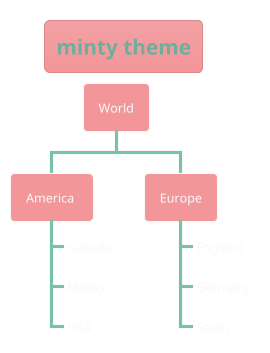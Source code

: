 ' Do not edit
' Theme Gallery
' autogenerated by script
'
@startwbs
!theme minty
title minty theme
* World
** America 
***_ Canada 
***_ Mexico
***_ USA
** Europe
***_  England
***_  Germany
***_  Spain
@endwbs
